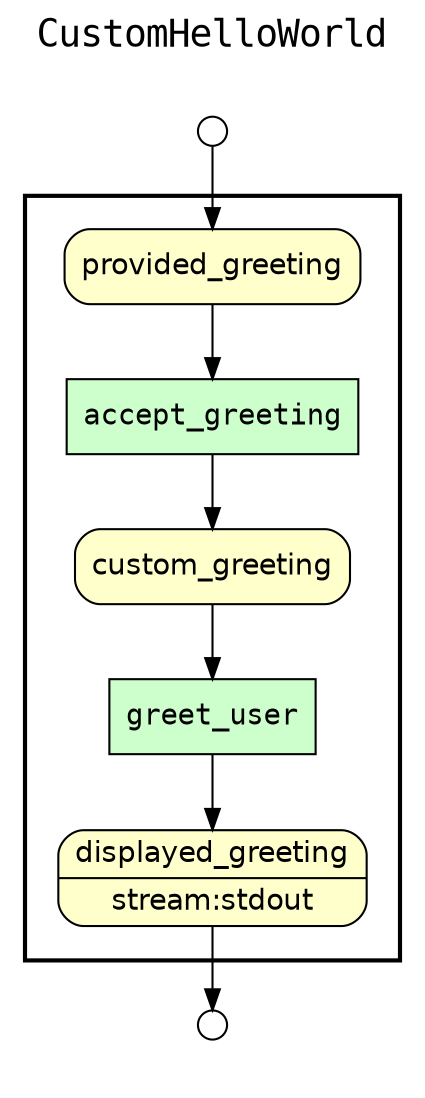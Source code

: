 digraph Workflow {
rankdir=TB
fontname=Courier; fontsize=18; labelloc=t
label=CustomHelloWorld
subgraph cluster_workflow_box_outer { label=""; color=black; penwidth=2
subgraph cluster_workflow_box_inner { label=""; color=white
node[shape=box style=filled fillcolor="#CCFFCC" peripheries=1 fontname=Courier]
accept_greeting
greet_user
node[shape=box style="rounded,filled" fillcolor="#FFFFCC" peripheries=1 fontname=Helvetica]
displayed_greeting [shape=record rankdir=LR label="{<f0> displayed_greeting |<f1> stream\:stdout}"];
provided_greeting
custom_greeting
node[shape=box style="rounded,filled" fillcolor="#FCFCFC" peripheries=1 fontname=Helvetica]
accept_greeting -> custom_greeting
provided_greeting -> accept_greeting
greet_user -> displayed_greeting
custom_greeting -> greet_user
}}
subgraph cluster_input_ports_group_outer { label=""; color=white
subgraph cluster_input_ports_group_inner { label=""; color=white
node[shape=circle style="rounded,filled" fillcolor="#FFFFFF" peripheries=1 fontname=Helvetica width=0.2]
provided_greeting_input_port [label=""]
}}
subgraph cluster_output_ports_group_outer { label=""; color=white
subgraph cluster_output_ports_group_inner { label=""; color=white
node[shape=circle style="rounded,filled" fillcolor="#FFFFFF" peripheries=1 fontname=Helvetica width=0.2]
displayed_greeting_output_port [label=""]
}}
provided_greeting_input_port -> provided_greeting
displayed_greeting -> displayed_greeting_output_port
}
